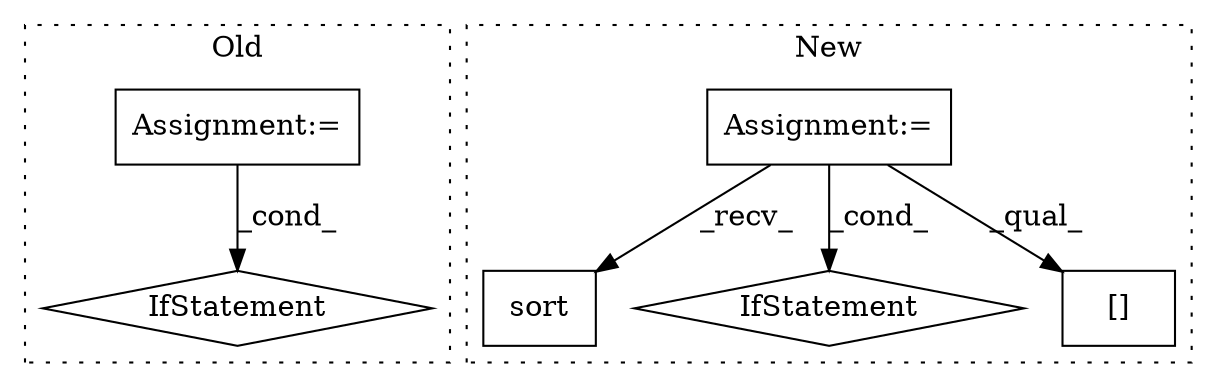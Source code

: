 digraph G {
subgraph cluster0 {
1 [label="IfStatement" a="25" s="5860,5880" l="4,2" shape="diamond"];
4 [label="Assignment:=" a="7" s="5766,5848" l="57,2" shape="box"];
label = "Old";
style="dotted";
}
subgraph cluster1 {
2 [label="sort" a="32" s="4928,4953" l="5,1" shape="box"];
3 [label="Assignment:=" a="7" s="4866" l="46" shape="box"];
5 [label="IfStatement" a="25" s="5064,5088" l="4,2" shape="diamond"];
6 [label="[]" a="2" s="5178,5211" l="8,1" shape="box"];
label = "New";
style="dotted";
}
3 -> 2 [label="_recv_"];
3 -> 6 [label="_qual_"];
3 -> 5 [label="_cond_"];
4 -> 1 [label="_cond_"];
}